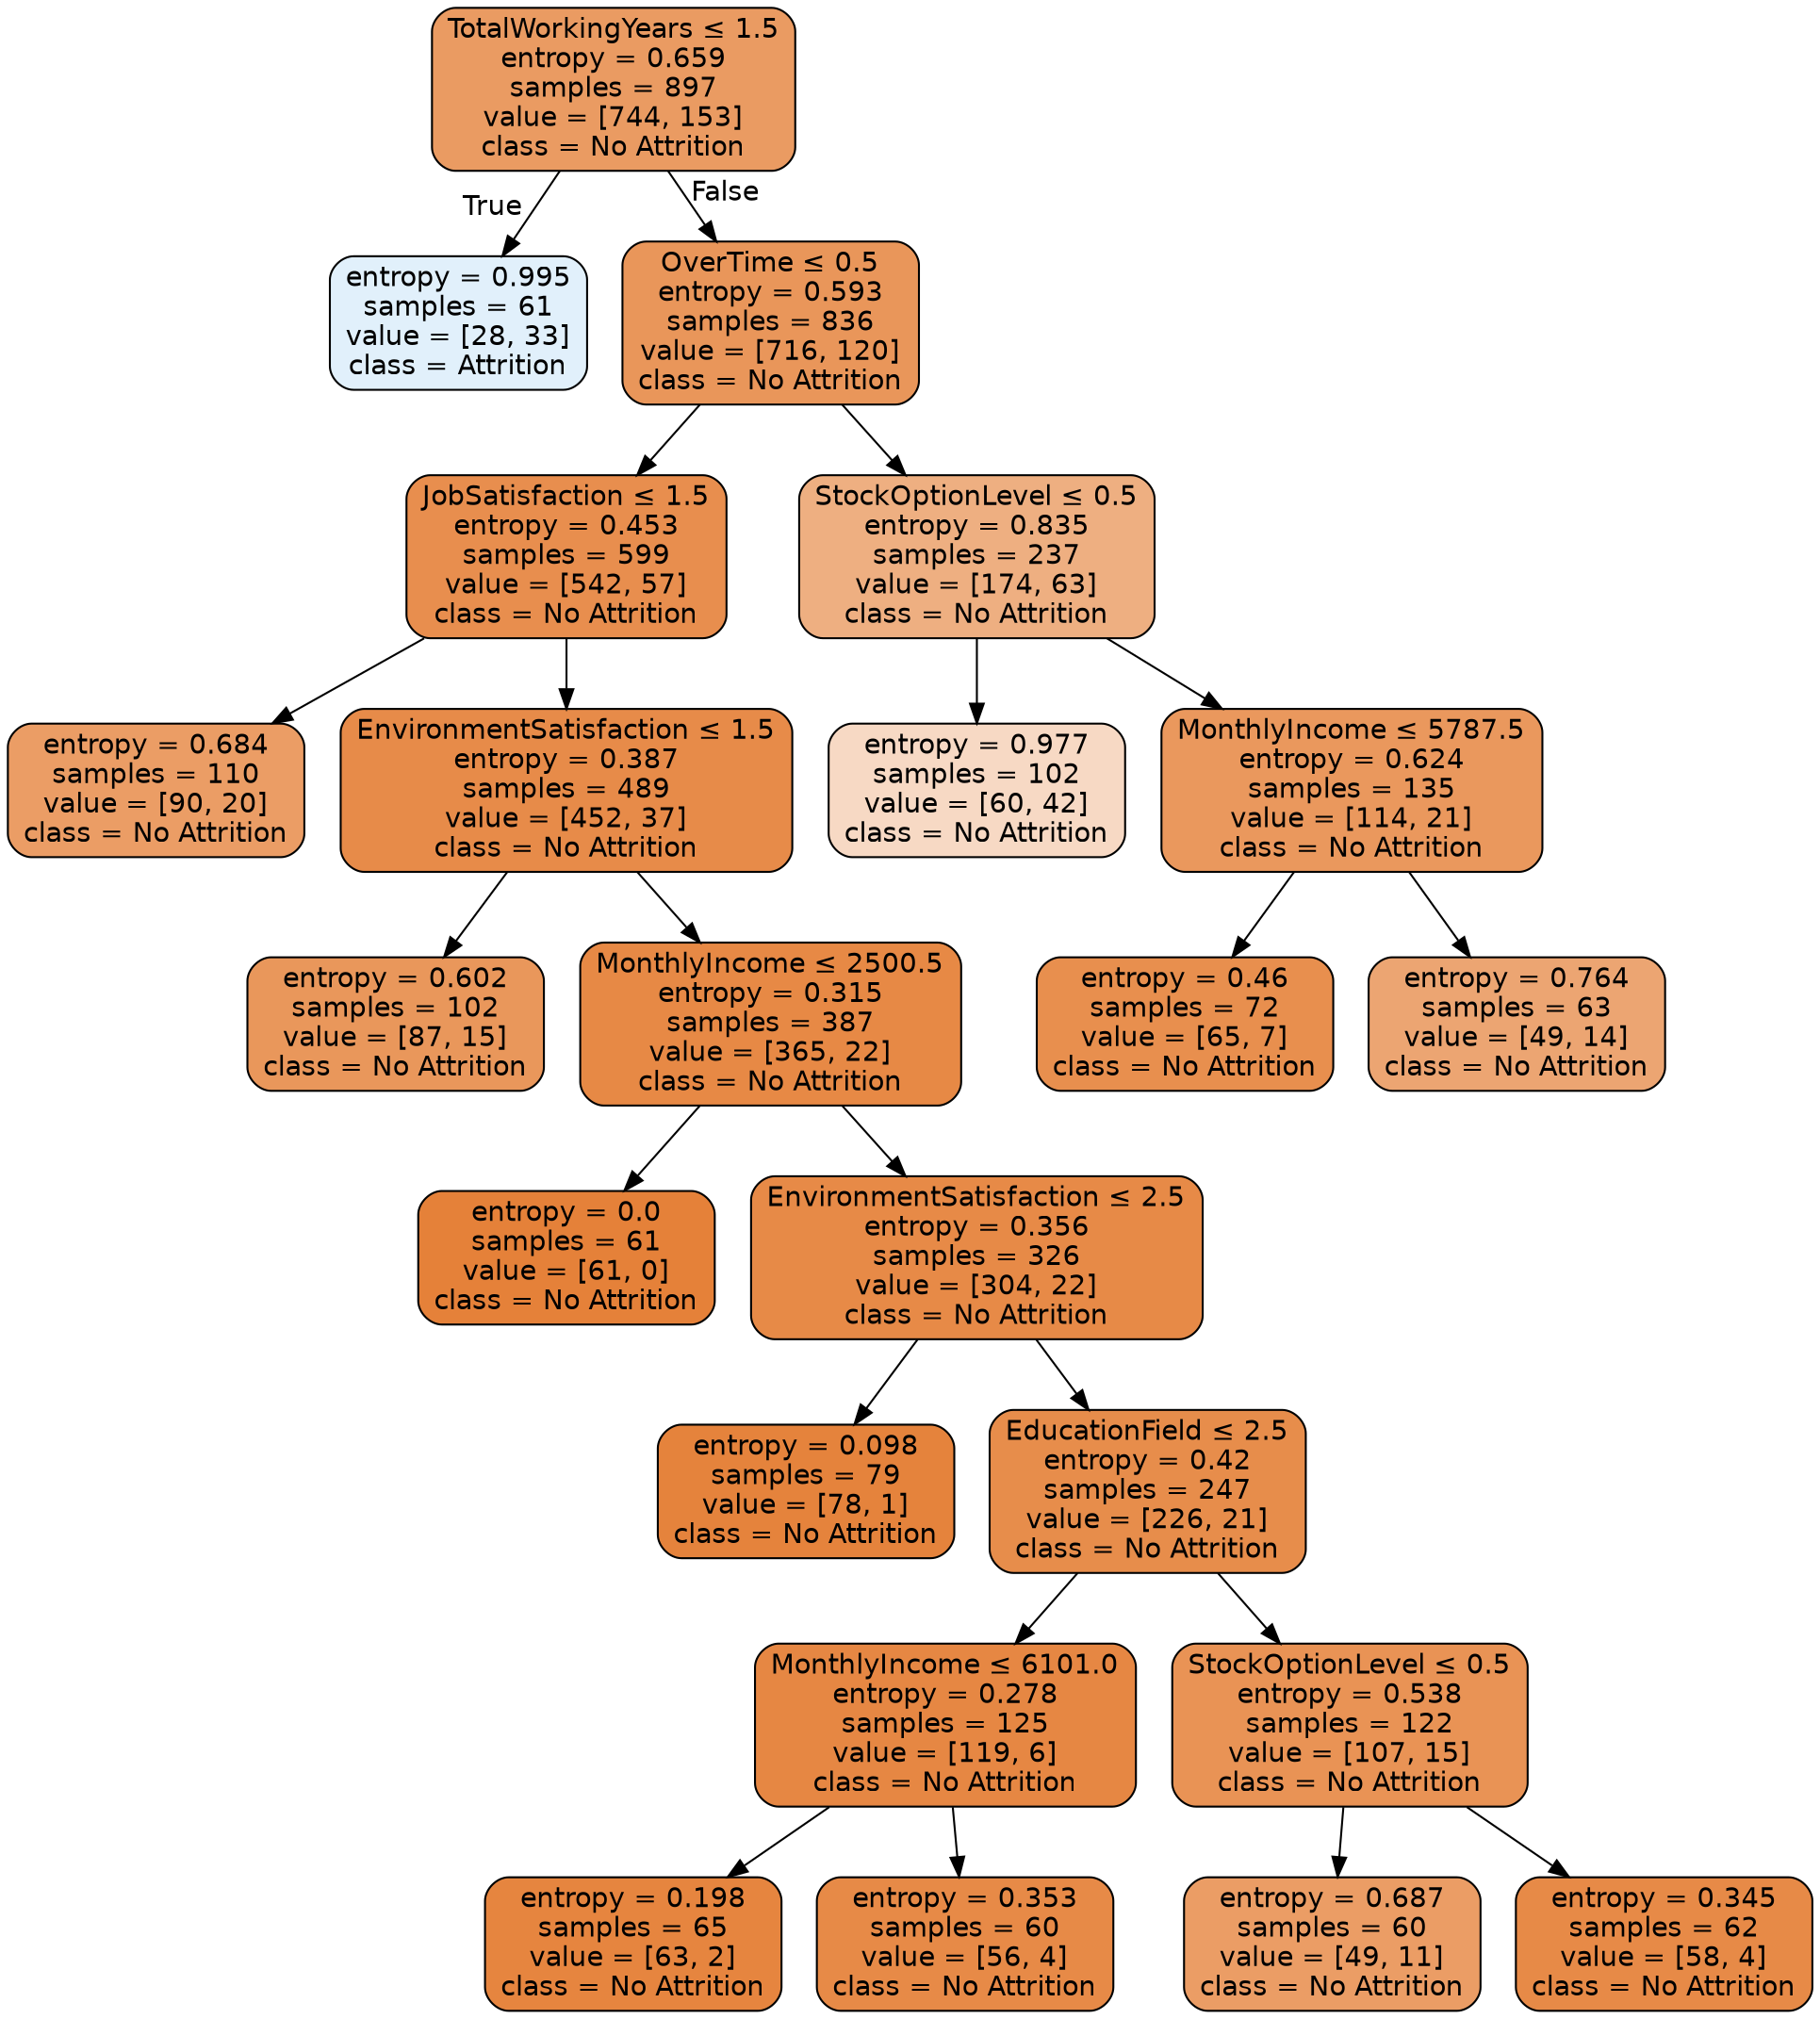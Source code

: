 digraph Tree {
node [shape=box, style="filled, rounded", color="black", fontname=helvetica] ;
edge [fontname=helvetica] ;
0 [label=<TotalWorkingYears &le; 1.5<br/>entropy = 0.659<br/>samples = 897<br/>value = [744, 153]<br/>class = No Attrition>, fillcolor="#ea9b62"] ;
1 [label=<entropy = 0.995<br/>samples = 61<br/>value = [28, 33]<br/>class = Attrition>, fillcolor="#e1f0fb"] ;
0 -> 1 [labeldistance=2.5, labelangle=45, headlabel="True"] ;
2 [label=<OverTime &le; 0.5<br/>entropy = 0.593<br/>samples = 836<br/>value = [716, 120]<br/>class = No Attrition>, fillcolor="#e9965a"] ;
0 -> 2 [labeldistance=2.5, labelangle=-45, headlabel="False"] ;
3 [label=<JobSatisfaction &le; 1.5<br/>entropy = 0.453<br/>samples = 599<br/>value = [542, 57]<br/>class = No Attrition>, fillcolor="#e88e4e"] ;
2 -> 3 ;
4 [label=<entropy = 0.684<br/>samples = 110<br/>value = [90, 20]<br/>class = No Attrition>, fillcolor="#eb9d65"] ;
3 -> 4 ;
5 [label=<EnvironmentSatisfaction &le; 1.5<br/>entropy = 0.387<br/>samples = 489<br/>value = [452, 37]<br/>class = No Attrition>, fillcolor="#e78b49"] ;
3 -> 5 ;
6 [label=<entropy = 0.602<br/>samples = 102<br/>value = [87, 15]<br/>class = No Attrition>, fillcolor="#e9975b"] ;
5 -> 6 ;
7 [label=<MonthlyIncome &le; 2500.5<br/>entropy = 0.315<br/>samples = 387<br/>value = [365, 22]<br/>class = No Attrition>, fillcolor="#e78945"] ;
5 -> 7 ;
8 [label=<entropy = 0.0<br/>samples = 61<br/>value = [61, 0]<br/>class = No Attrition>, fillcolor="#e58139"] ;
7 -> 8 ;
9 [label=<EnvironmentSatisfaction &le; 2.5<br/>entropy = 0.356<br/>samples = 326<br/>value = [304, 22]<br/>class = No Attrition>, fillcolor="#e78a47"] ;
7 -> 9 ;
10 [label=<entropy = 0.098<br/>samples = 79<br/>value = [78, 1]<br/>class = No Attrition>, fillcolor="#e5833c"] ;
9 -> 10 ;
11 [label=<EducationField &le; 2.5<br/>entropy = 0.42<br/>samples = 247<br/>value = [226, 21]<br/>class = No Attrition>, fillcolor="#e78d4b"] ;
9 -> 11 ;
12 [label=<MonthlyIncome &le; 6101.0<br/>entropy = 0.278<br/>samples = 125<br/>value = [119, 6]<br/>class = No Attrition>, fillcolor="#e68743"] ;
11 -> 12 ;
13 [label=<entropy = 0.198<br/>samples = 65<br/>value = [63, 2]<br/>class = No Attrition>, fillcolor="#e6853f"] ;
12 -> 13 ;
14 [label=<entropy = 0.353<br/>samples = 60<br/>value = [56, 4]<br/>class = No Attrition>, fillcolor="#e78a47"] ;
12 -> 14 ;
15 [label=<StockOptionLevel &le; 0.5<br/>entropy = 0.538<br/>samples = 122<br/>value = [107, 15]<br/>class = No Attrition>, fillcolor="#e99355"] ;
11 -> 15 ;
16 [label=<entropy = 0.687<br/>samples = 60<br/>value = [49, 11]<br/>class = No Attrition>, fillcolor="#eb9d65"] ;
15 -> 16 ;
17 [label=<entropy = 0.345<br/>samples = 62<br/>value = [58, 4]<br/>class = No Attrition>, fillcolor="#e78a47"] ;
15 -> 17 ;
18 [label=<StockOptionLevel &le; 0.5<br/>entropy = 0.835<br/>samples = 237<br/>value = [174, 63]<br/>class = No Attrition>, fillcolor="#eeaf81"] ;
2 -> 18 ;
19 [label=<entropy = 0.977<br/>samples = 102<br/>value = [60, 42]<br/>class = No Attrition>, fillcolor="#f7d9c4"] ;
18 -> 19 ;
20 [label=<MonthlyIncome &le; 5787.5<br/>entropy = 0.624<br/>samples = 135<br/>value = [114, 21]<br/>class = No Attrition>, fillcolor="#ea985d"] ;
18 -> 20 ;
21 [label=<entropy = 0.46<br/>samples = 72<br/>value = [65, 7]<br/>class = No Attrition>, fillcolor="#e88f4e"] ;
20 -> 21 ;
22 [label=<entropy = 0.764<br/>samples = 63<br/>value = [49, 14]<br/>class = No Attrition>, fillcolor="#eca572"] ;
20 -> 22 ;
}